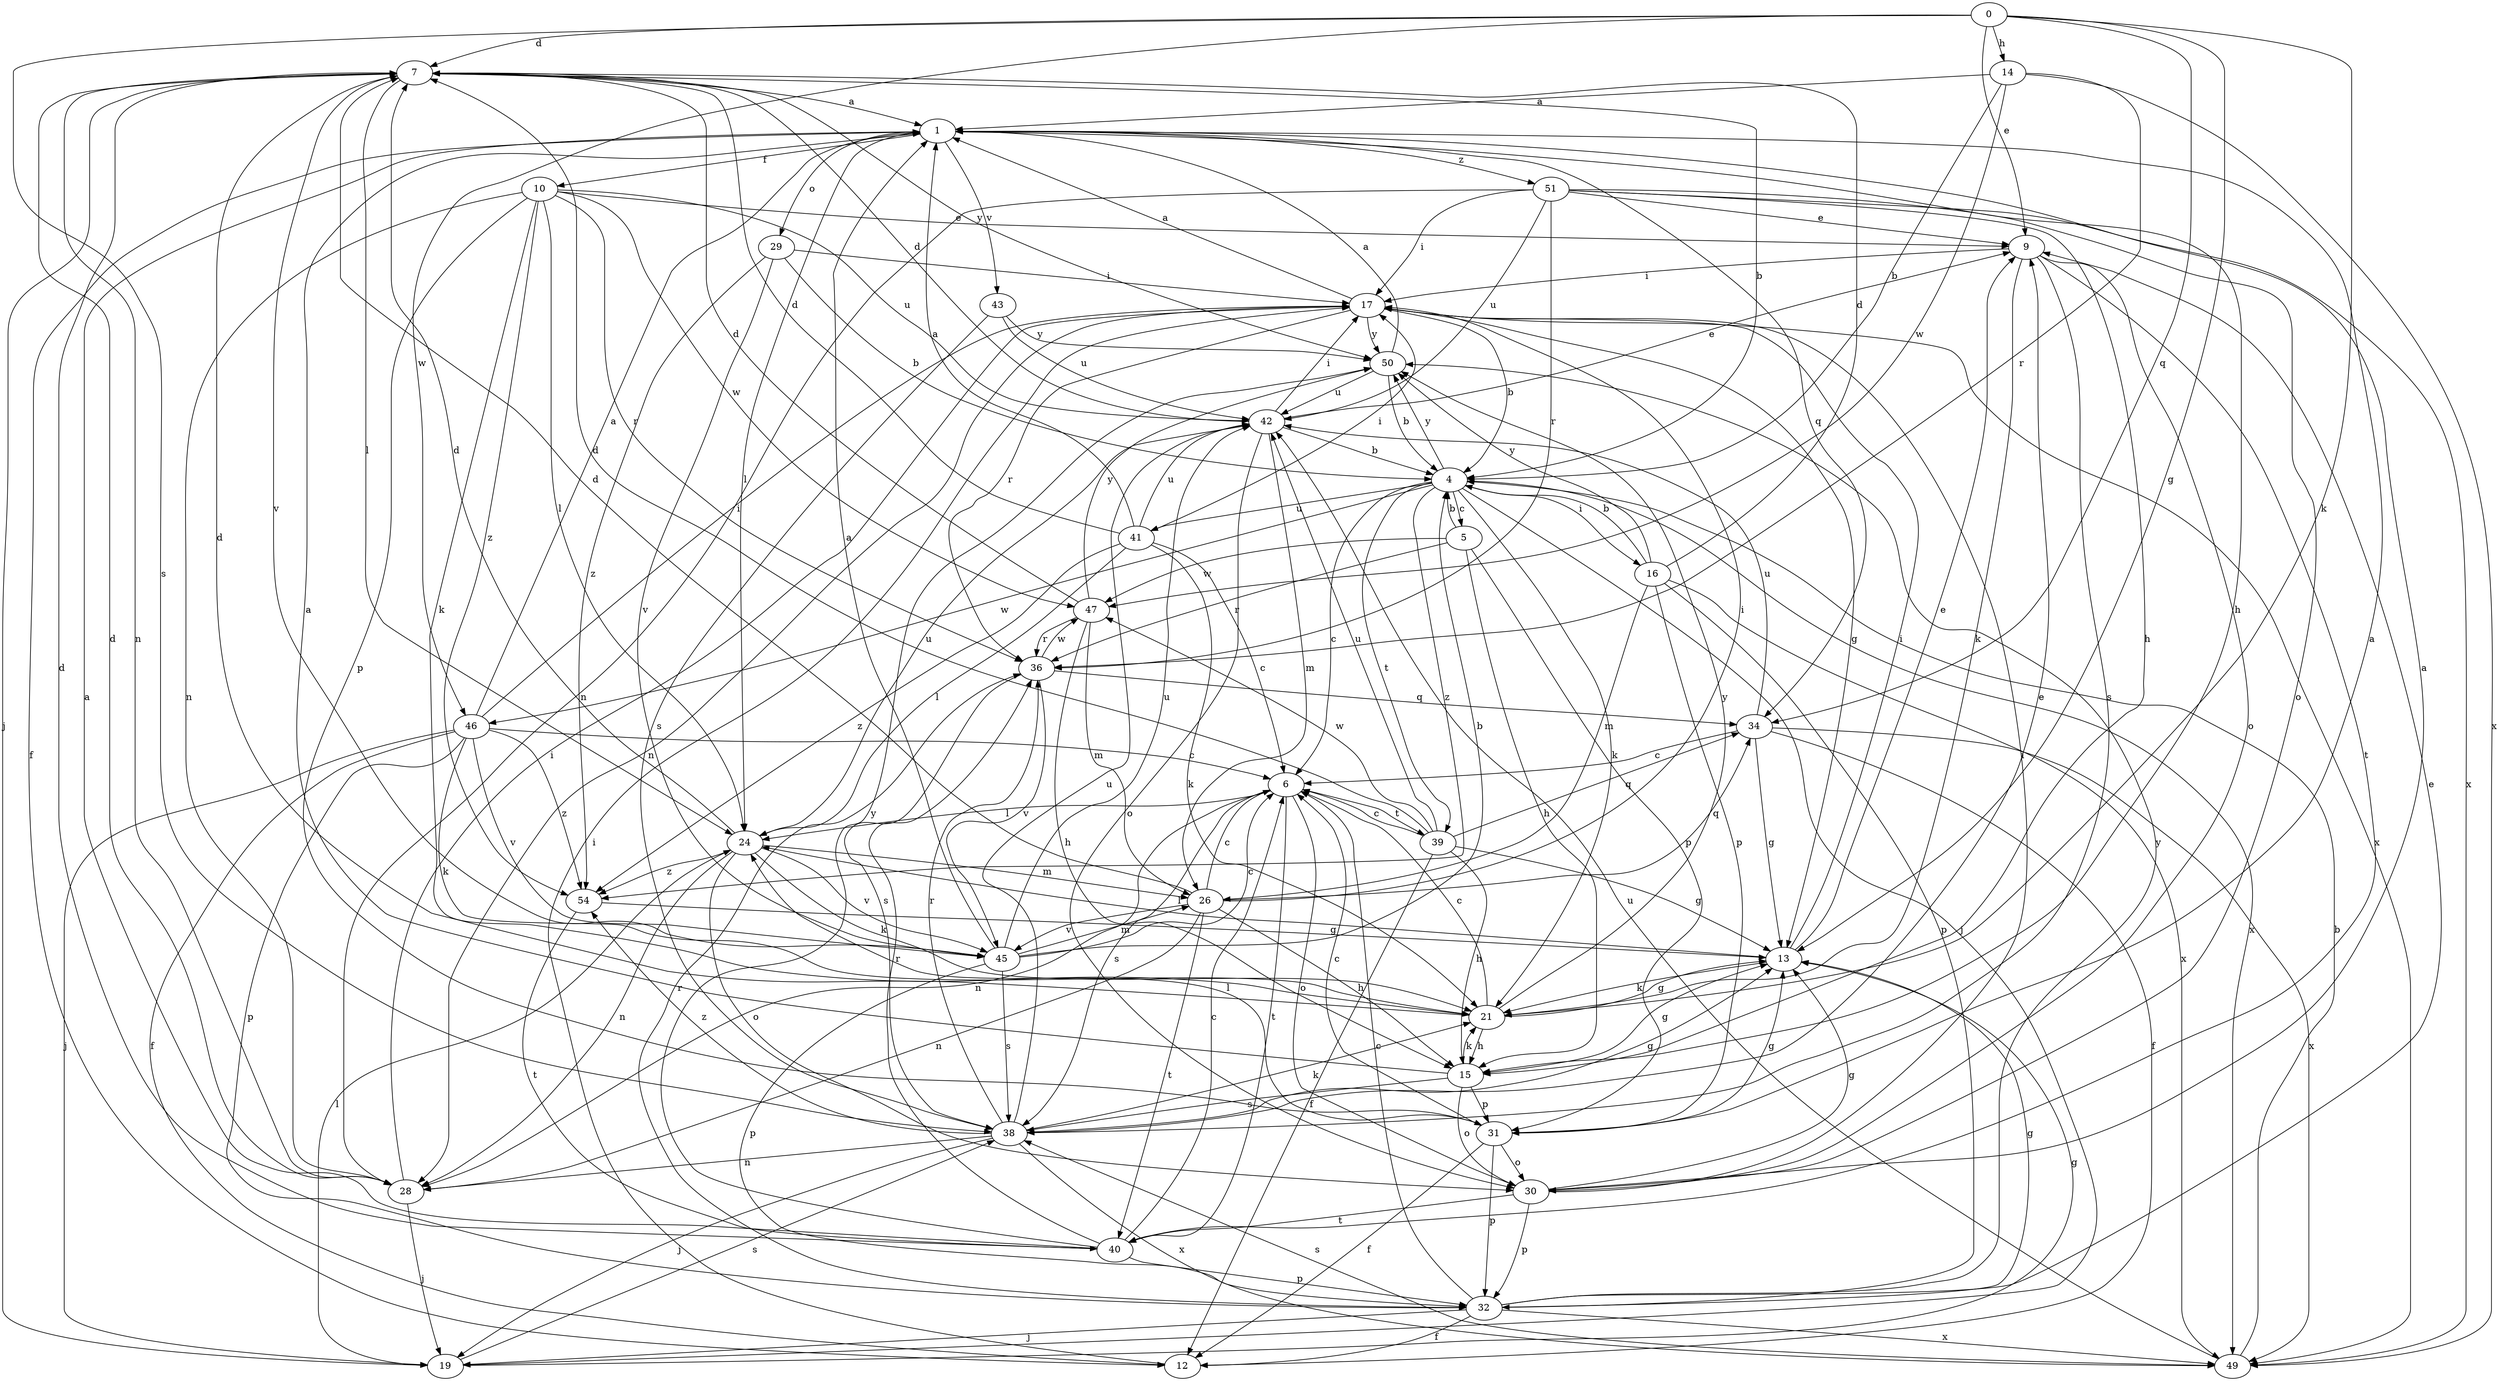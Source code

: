 strict digraph  {
0;
1;
4;
5;
6;
7;
9;
10;
12;
13;
14;
15;
16;
17;
19;
21;
24;
26;
28;
29;
30;
31;
32;
34;
36;
38;
39;
40;
41;
42;
43;
45;
46;
47;
49;
50;
51;
54;
0 -> 7  [label=d];
0 -> 9  [label=e];
0 -> 13  [label=g];
0 -> 14  [label=h];
0 -> 21  [label=k];
0 -> 34  [label=q];
0 -> 38  [label=s];
0 -> 46  [label=w];
1 -> 10  [label=f];
1 -> 12  [label=f];
1 -> 15  [label=h];
1 -> 24  [label=l];
1 -> 29  [label=o];
1 -> 34  [label=q];
1 -> 43  [label=v];
1 -> 51  [label=z];
4 -> 5  [label=c];
4 -> 6  [label=c];
4 -> 16  [label=i];
4 -> 19  [label=j];
4 -> 21  [label=k];
4 -> 39  [label=t];
4 -> 41  [label=u];
4 -> 46  [label=w];
4 -> 49  [label=x];
4 -> 50  [label=y];
4 -> 54  [label=z];
5 -> 4  [label=b];
5 -> 15  [label=h];
5 -> 31  [label=p];
5 -> 36  [label=r];
5 -> 47  [label=w];
6 -> 24  [label=l];
6 -> 28  [label=n];
6 -> 30  [label=o];
6 -> 38  [label=s];
6 -> 39  [label=t];
6 -> 40  [label=t];
7 -> 1  [label=a];
7 -> 4  [label=b];
7 -> 19  [label=j];
7 -> 24  [label=l];
7 -> 28  [label=n];
7 -> 45  [label=v];
7 -> 50  [label=y];
9 -> 17  [label=i];
9 -> 21  [label=k];
9 -> 30  [label=o];
9 -> 38  [label=s];
9 -> 40  [label=t];
10 -> 9  [label=e];
10 -> 21  [label=k];
10 -> 24  [label=l];
10 -> 28  [label=n];
10 -> 31  [label=p];
10 -> 36  [label=r];
10 -> 42  [label=u];
10 -> 47  [label=w];
10 -> 54  [label=z];
12 -> 17  [label=i];
13 -> 9  [label=e];
13 -> 17  [label=i];
13 -> 21  [label=k];
13 -> 24  [label=l];
14 -> 1  [label=a];
14 -> 4  [label=b];
14 -> 36  [label=r];
14 -> 47  [label=w];
14 -> 49  [label=x];
15 -> 1  [label=a];
15 -> 13  [label=g];
15 -> 21  [label=k];
15 -> 30  [label=o];
15 -> 31  [label=p];
15 -> 38  [label=s];
16 -> 4  [label=b];
16 -> 7  [label=d];
16 -> 26  [label=m];
16 -> 31  [label=p];
16 -> 32  [label=p];
16 -> 49  [label=x];
16 -> 50  [label=y];
17 -> 1  [label=a];
17 -> 4  [label=b];
17 -> 13  [label=g];
17 -> 28  [label=n];
17 -> 36  [label=r];
17 -> 49  [label=x];
17 -> 50  [label=y];
19 -> 13  [label=g];
19 -> 24  [label=l];
19 -> 38  [label=s];
21 -> 6  [label=c];
21 -> 7  [label=d];
21 -> 13  [label=g];
21 -> 15  [label=h];
21 -> 50  [label=y];
24 -> 7  [label=d];
24 -> 21  [label=k];
24 -> 26  [label=m];
24 -> 28  [label=n];
24 -> 30  [label=o];
24 -> 42  [label=u];
24 -> 45  [label=v];
24 -> 54  [label=z];
26 -> 6  [label=c];
26 -> 7  [label=d];
26 -> 15  [label=h];
26 -> 17  [label=i];
26 -> 28  [label=n];
26 -> 34  [label=q];
26 -> 40  [label=t];
26 -> 45  [label=v];
28 -> 7  [label=d];
28 -> 17  [label=i];
28 -> 19  [label=j];
29 -> 4  [label=b];
29 -> 17  [label=i];
29 -> 45  [label=v];
29 -> 54  [label=z];
30 -> 1  [label=a];
30 -> 13  [label=g];
30 -> 17  [label=i];
30 -> 32  [label=p];
30 -> 40  [label=t];
31 -> 1  [label=a];
31 -> 6  [label=c];
31 -> 12  [label=f];
31 -> 13  [label=g];
31 -> 24  [label=l];
31 -> 30  [label=o];
31 -> 32  [label=p];
32 -> 6  [label=c];
32 -> 9  [label=e];
32 -> 12  [label=f];
32 -> 13  [label=g];
32 -> 19  [label=j];
32 -> 36  [label=r];
32 -> 49  [label=x];
32 -> 50  [label=y];
34 -> 6  [label=c];
34 -> 12  [label=f];
34 -> 13  [label=g];
34 -> 42  [label=u];
34 -> 49  [label=x];
36 -> 34  [label=q];
36 -> 38  [label=s];
36 -> 45  [label=v];
36 -> 47  [label=w];
38 -> 9  [label=e];
38 -> 13  [label=g];
38 -> 19  [label=j];
38 -> 21  [label=k];
38 -> 28  [label=n];
38 -> 36  [label=r];
38 -> 42  [label=u];
38 -> 49  [label=x];
38 -> 54  [label=z];
39 -> 6  [label=c];
39 -> 7  [label=d];
39 -> 12  [label=f];
39 -> 13  [label=g];
39 -> 15  [label=h];
39 -> 34  [label=q];
39 -> 42  [label=u];
39 -> 47  [label=w];
40 -> 1  [label=a];
40 -> 6  [label=c];
40 -> 7  [label=d];
40 -> 32  [label=p];
40 -> 36  [label=r];
40 -> 50  [label=y];
41 -> 1  [label=a];
41 -> 6  [label=c];
41 -> 7  [label=d];
41 -> 17  [label=i];
41 -> 21  [label=k];
41 -> 24  [label=l];
41 -> 42  [label=u];
41 -> 54  [label=z];
42 -> 4  [label=b];
42 -> 7  [label=d];
42 -> 9  [label=e];
42 -> 17  [label=i];
42 -> 26  [label=m];
42 -> 30  [label=o];
43 -> 38  [label=s];
43 -> 42  [label=u];
43 -> 50  [label=y];
45 -> 1  [label=a];
45 -> 4  [label=b];
45 -> 6  [label=c];
45 -> 26  [label=m];
45 -> 32  [label=p];
45 -> 38  [label=s];
45 -> 42  [label=u];
46 -> 1  [label=a];
46 -> 6  [label=c];
46 -> 12  [label=f];
46 -> 17  [label=i];
46 -> 19  [label=j];
46 -> 21  [label=k];
46 -> 32  [label=p];
46 -> 45  [label=v];
46 -> 54  [label=z];
47 -> 7  [label=d];
47 -> 15  [label=h];
47 -> 26  [label=m];
47 -> 36  [label=r];
47 -> 50  [label=y];
49 -> 4  [label=b];
49 -> 38  [label=s];
49 -> 42  [label=u];
50 -> 1  [label=a];
50 -> 4  [label=b];
50 -> 42  [label=u];
51 -> 9  [label=e];
51 -> 15  [label=h];
51 -> 17  [label=i];
51 -> 28  [label=n];
51 -> 30  [label=o];
51 -> 36  [label=r];
51 -> 42  [label=u];
51 -> 49  [label=x];
54 -> 13  [label=g];
54 -> 40  [label=t];
}
